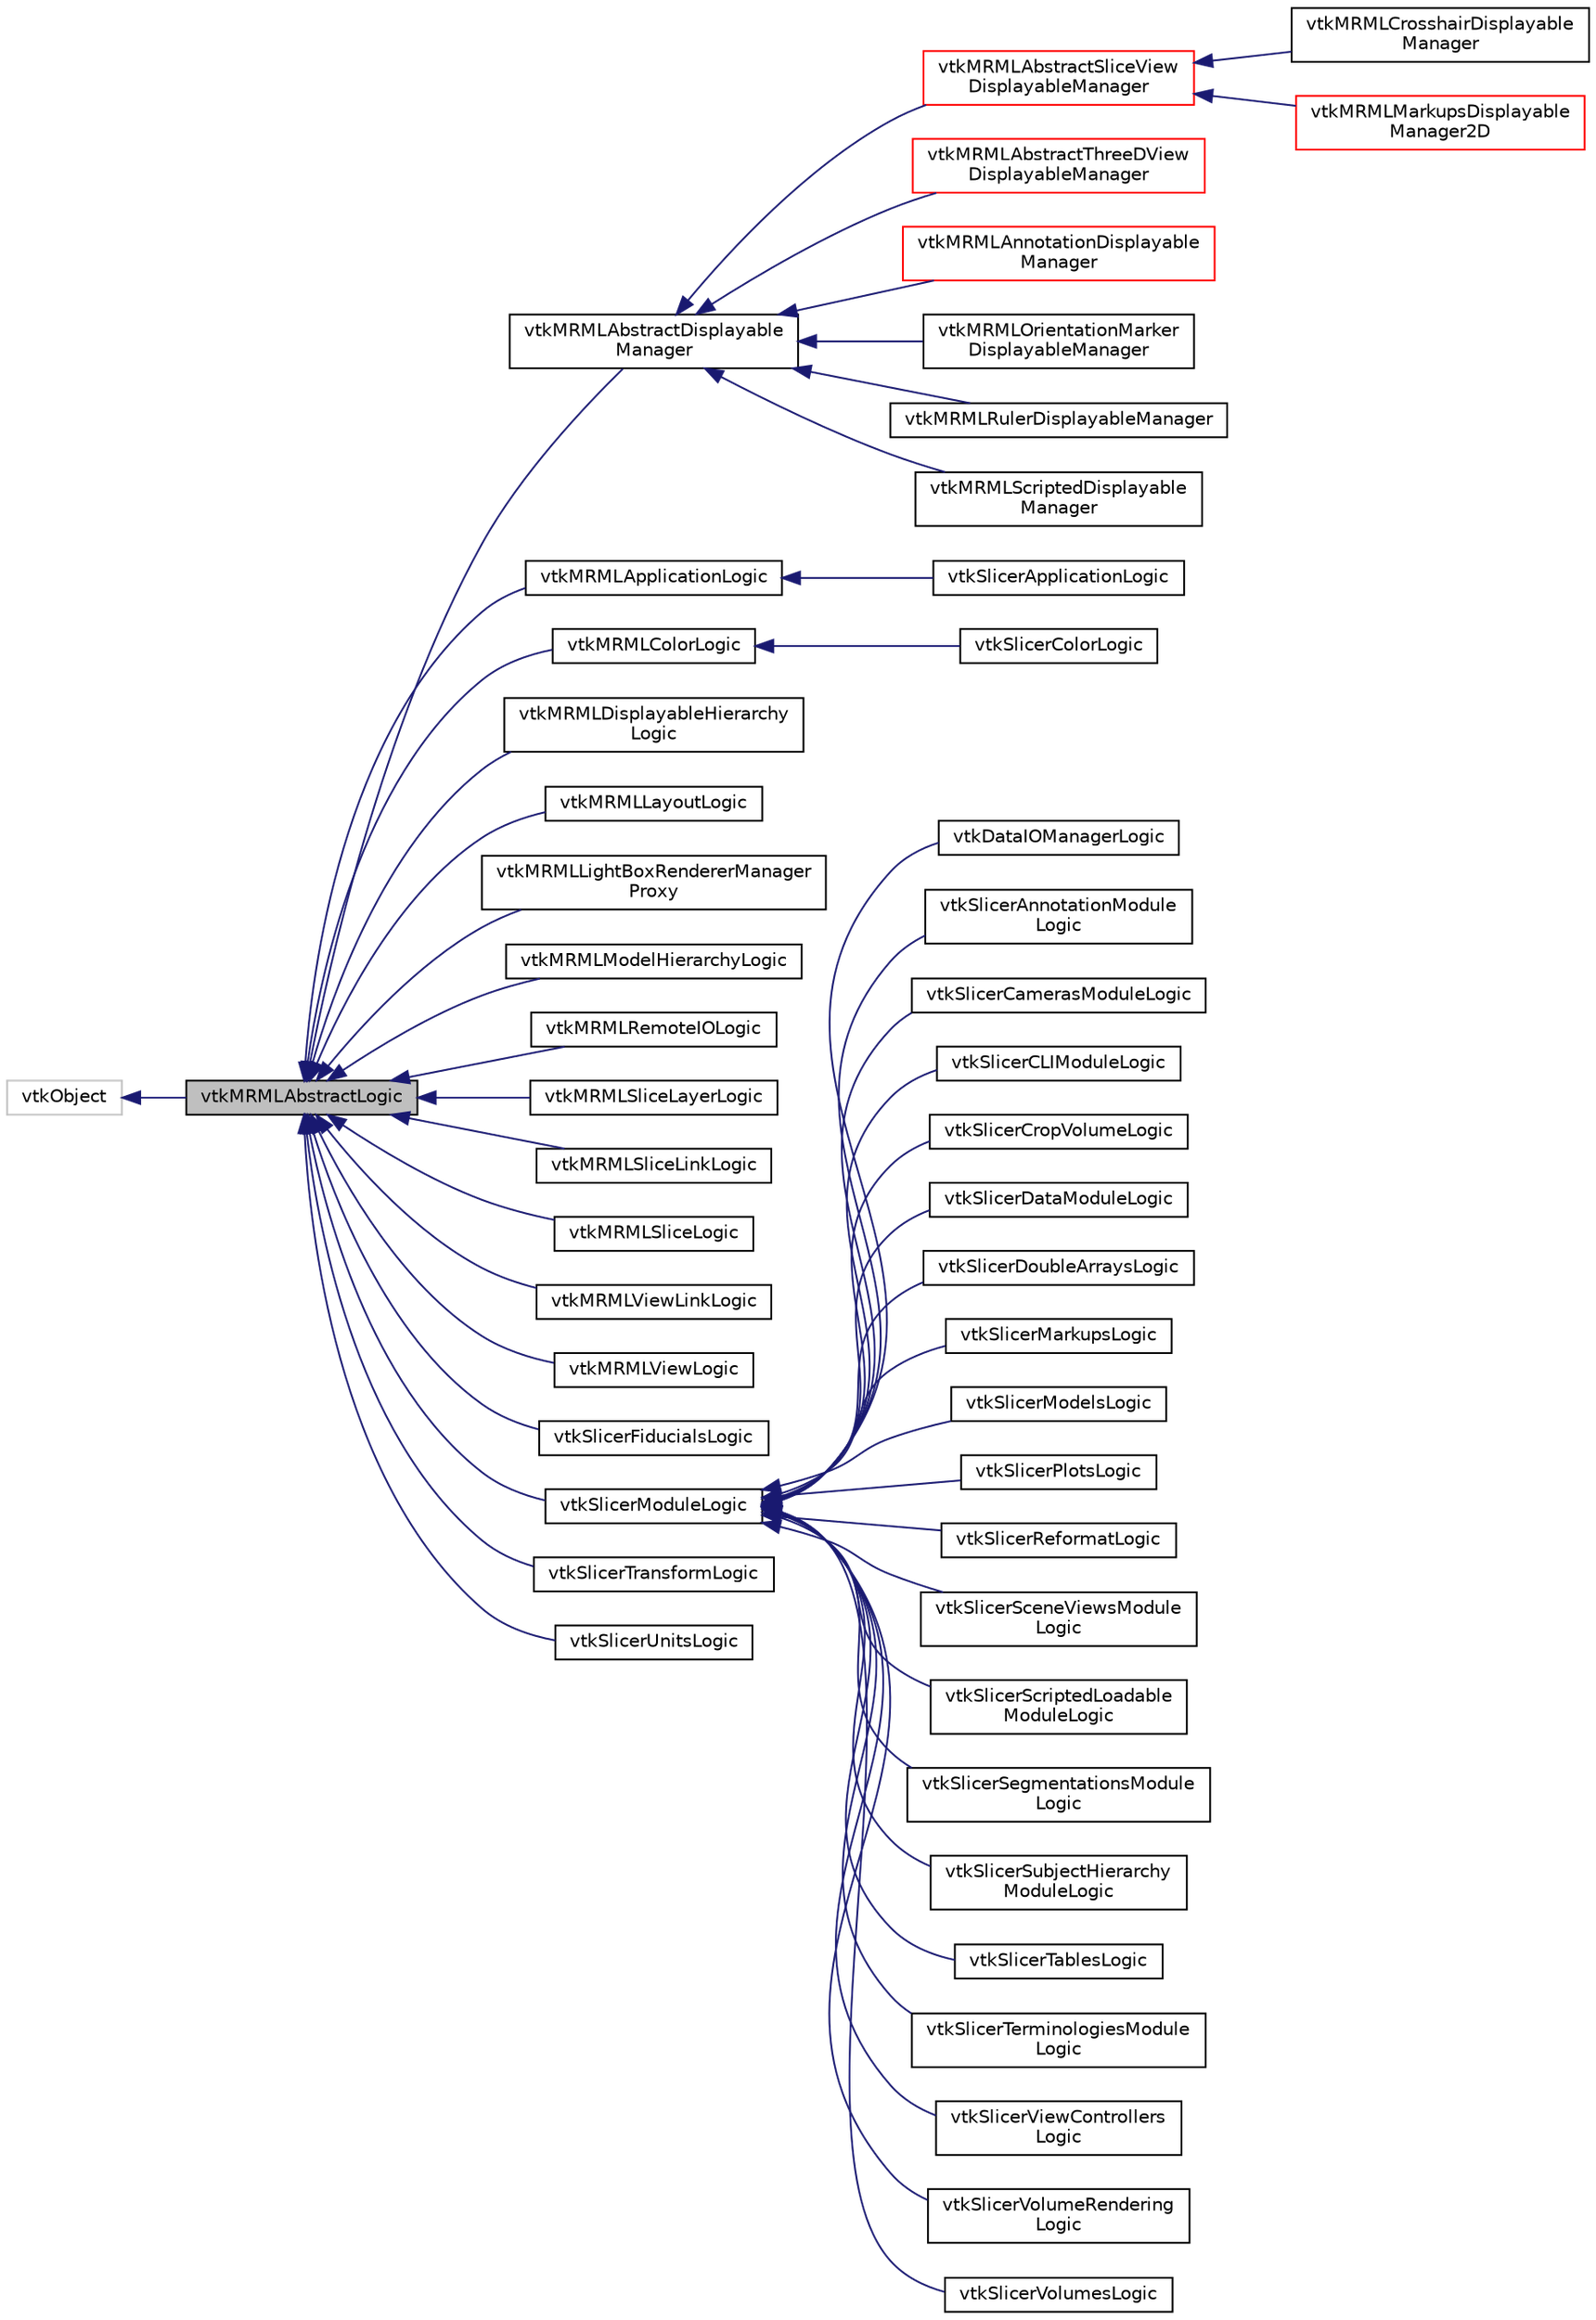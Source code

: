digraph "vtkMRMLAbstractLogic"
{
  bgcolor="transparent";
  edge [fontname="Helvetica",fontsize="10",labelfontname="Helvetica",labelfontsize="10"];
  node [fontname="Helvetica",fontsize="10",shape=record];
  rankdir="LR";
  Node0 [label="vtkMRMLAbstractLogic",height=0.2,width=0.4,color="black", fillcolor="grey75", style="filled", fontcolor="black"];
  Node1 -> Node0 [dir="back",color="midnightblue",fontsize="10",style="solid",fontname="Helvetica"];
  Node1 [label="vtkObject",height=0.2,width=0.4,color="grey75"];
  Node0 -> Node2 [dir="back",color="midnightblue",fontsize="10",style="solid",fontname="Helvetica"];
  Node2 [label="vtkMRMLAbstractDisplayable\lManager",height=0.2,width=0.4,color="black",URL="$classvtkMRMLAbstractDisplayableManager.html",tooltip="Superclass for displayable manager classes. "];
  Node2 -> Node3 [dir="back",color="midnightblue",fontsize="10",style="solid",fontname="Helvetica"];
  Node3 [label="vtkMRMLAbstractSliceView\lDisplayableManager",height=0.2,width=0.4,color="red",URL="$classvtkMRMLAbstractSliceViewDisplayableManager.html",tooltip="Superclass for displayable manager classes. "];
  Node3 -> Node4 [dir="back",color="midnightblue",fontsize="10",style="solid",fontname="Helvetica"];
  Node4 [label="vtkMRMLCrosshairDisplayable\lManager",height=0.2,width=0.4,color="black",URL="$classvtkMRMLCrosshairDisplayableManager.html",tooltip="Displayable manager for the crosshair on slice (2D) views. "];
  Node3 -> Node5 [dir="back",color="midnightblue",fontsize="10",style="solid",fontname="Helvetica"];
  Node5 [label="vtkMRMLMarkupsDisplayable\lManager2D",height=0.2,width=0.4,color="red",URL="$classvtkMRMLMarkupsDisplayableManager2D.html"];
  Node2 -> Node11 [dir="back",color="midnightblue",fontsize="10",style="solid",fontname="Helvetica"];
  Node11 [label="vtkMRMLAbstractThreeDView\lDisplayableManager",height=0.2,width=0.4,color="red",URL="$classvtkMRMLAbstractThreeDViewDisplayableManager.html",tooltip="Superclass for displayable manager classes. "];
  Node2 -> Node23 [dir="back",color="midnightblue",fontsize="10",style="solid",fontname="Helvetica"];
  Node23 [label="vtkMRMLAnnotationDisplayable\lManager",height=0.2,width=0.4,color="red",URL="$classvtkMRMLAnnotationDisplayableManager.html"];
  Node2 -> Node32 [dir="back",color="midnightblue",fontsize="10",style="solid",fontname="Helvetica"];
  Node32 [label="vtkMRMLOrientationMarker\lDisplayableManager",height=0.2,width=0.4,color="black",URL="$classvtkMRMLOrientationMarkerDisplayableManager.html",tooltip="Displayable manager that displays orienatation marker in a slice or 3D view. "];
  Node2 -> Node33 [dir="back",color="midnightblue",fontsize="10",style="solid",fontname="Helvetica"];
  Node33 [label="vtkMRMLRulerDisplayableManager",height=0.2,width=0.4,color="black",URL="$classvtkMRMLRulerDisplayableManager.html",tooltip="Displayable manager that displays orienatation marker in a slice or 3D view. "];
  Node2 -> Node34 [dir="back",color="midnightblue",fontsize="10",style="solid",fontname="Helvetica"];
  Node34 [label="vtkMRMLScriptedDisplayable\lManager",height=0.2,width=0.4,color="black",URL="$classvtkMRMLScriptedDisplayableManager.html"];
  Node0 -> Node35 [dir="back",color="midnightblue",fontsize="10",style="solid",fontname="Helvetica"];
  Node35 [label="vtkMRMLApplicationLogic",height=0.2,width=0.4,color="black",URL="$classvtkMRMLApplicationLogic.html"];
  Node35 -> Node36 [dir="back",color="midnightblue",fontsize="10",style="solid",fontname="Helvetica"];
  Node36 [label="vtkSlicerApplicationLogic",height=0.2,width=0.4,color="black",URL="$classvtkSlicerApplicationLogic.html"];
  Node0 -> Node37 [dir="back",color="midnightblue",fontsize="10",style="solid",fontname="Helvetica"];
  Node37 [label="vtkMRMLColorLogic",height=0.2,width=0.4,color="black",URL="$classvtkMRMLColorLogic.html",tooltip="MRML logic class for color manipulation. "];
  Node37 -> Node38 [dir="back",color="midnightblue",fontsize="10",style="solid",fontname="Helvetica"];
  Node38 [label="vtkSlicerColorLogic",height=0.2,width=0.4,color="black",URL="$classvtkSlicerColorLogic.html"];
  Node0 -> Node39 [dir="back",color="midnightblue",fontsize="10",style="solid",fontname="Helvetica"];
  Node39 [label="vtkMRMLDisplayableHierarchy\lLogic",height=0.2,width=0.4,color="black",URL="$classvtkMRMLDisplayableHierarchyLogic.html",tooltip="Slicer logic class for hierarchy manipulation. "];
  Node0 -> Node40 [dir="back",color="midnightblue",fontsize="10",style="solid",fontname="Helvetica"];
  Node40 [label="vtkMRMLLayoutLogic",height=0.2,width=0.4,color="black",URL="$classvtkMRMLLayoutLogic.html",tooltip="MRML logic class for layout manipulation. "];
  Node0 -> Node41 [dir="back",color="midnightblue",fontsize="10",style="solid",fontname="Helvetica"];
  Node41 [label="vtkMRMLLightBoxRendererManager\lProxy",height=0.2,width=0.4,color="black",URL="$classvtkMRMLLightBoxRendererManagerProxy.html",tooltip="Proxy class to provide mechanisms for a displayable manager to communicate with 3rd party renderer ma..."];
  Node0 -> Node42 [dir="back",color="midnightblue",fontsize="10",style="solid",fontname="Helvetica"];
  Node42 [label="vtkMRMLModelHierarchyLogic",height=0.2,width=0.4,color="black",URL="$classvtkMRMLModelHierarchyLogic.html",tooltip="Slicer logic class for volumes manipulation. "];
  Node0 -> Node43 [dir="back",color="midnightblue",fontsize="10",style="solid",fontname="Helvetica"];
  Node43 [label="vtkMRMLRemoteIOLogic",height=0.2,width=0.4,color="black",URL="$classvtkMRMLRemoteIOLogic.html"];
  Node0 -> Node44 [dir="back",color="midnightblue",fontsize="10",style="solid",fontname="Helvetica"];
  Node44 [label="vtkMRMLSliceLayerLogic",height=0.2,width=0.4,color="black",URL="$classvtkMRMLSliceLayerLogic.html"];
  Node0 -> Node45 [dir="back",color="midnightblue",fontsize="10",style="solid",fontname="Helvetica"];
  Node45 [label="vtkMRMLSliceLinkLogic",height=0.2,width=0.4,color="black",URL="$classvtkMRMLSliceLinkLogic.html"];
  Node0 -> Node46 [dir="back",color="midnightblue",fontsize="10",style="solid",fontname="Helvetica"];
  Node46 [label="vtkMRMLSliceLogic",height=0.2,width=0.4,color="black",URL="$classvtkMRMLSliceLogic.html",tooltip="Slicer logic class for slice manipulation. "];
  Node0 -> Node47 [dir="back",color="midnightblue",fontsize="10",style="solid",fontname="Helvetica"];
  Node47 [label="vtkMRMLViewLinkLogic",height=0.2,width=0.4,color="black",URL="$classvtkMRMLViewLinkLogic.html"];
  Node0 -> Node48 [dir="back",color="midnightblue",fontsize="10",style="solid",fontname="Helvetica"];
  Node48 [label="vtkMRMLViewLogic",height=0.2,width=0.4,color="black",URL="$classvtkMRMLViewLogic.html",tooltip="Slicer logic class for view manipulation. "];
  Node0 -> Node49 [dir="back",color="midnightblue",fontsize="10",style="solid",fontname="Helvetica"];
  Node49 [label="vtkSlicerFiducialsLogic",height=0.2,width=0.4,color="black",URL="$classvtkSlicerFiducialsLogic.html"];
  Node0 -> Node50 [dir="back",color="midnightblue",fontsize="10",style="solid",fontname="Helvetica"];
  Node50 [label="vtkSlicerModuleLogic",height=0.2,width=0.4,color="black",URL="$classvtkSlicerModuleLogic.html"];
  Node50 -> Node51 [dir="back",color="midnightblue",fontsize="10",style="solid",fontname="Helvetica"];
  Node51 [label="vtkDataIOManagerLogic",height=0.2,width=0.4,color="black",URL="$classvtkDataIOManagerLogic.html"];
  Node50 -> Node52 [dir="back",color="midnightblue",fontsize="10",style="solid",fontname="Helvetica"];
  Node52 [label="vtkSlicerAnnotationModule\lLogic",height=0.2,width=0.4,color="black",URL="$classvtkSlicerAnnotationModuleLogic.html"];
  Node50 -> Node53 [dir="back",color="midnightblue",fontsize="10",style="solid",fontname="Helvetica"];
  Node53 [label="vtkSlicerCamerasModuleLogic",height=0.2,width=0.4,color="black",URL="$classvtkSlicerCamerasModuleLogic.html"];
  Node50 -> Node54 [dir="back",color="midnightblue",fontsize="10",style="solid",fontname="Helvetica"];
  Node54 [label="vtkSlicerCLIModuleLogic",height=0.2,width=0.4,color="black",URL="$classvtkSlicerCLIModuleLogic.html",tooltip="Logic for running CLI. "];
  Node50 -> Node55 [dir="back",color="midnightblue",fontsize="10",style="solid",fontname="Helvetica"];
  Node55 [label="vtkSlicerCropVolumeLogic",height=0.2,width=0.4,color="black",URL="$classvtkSlicerCropVolumeLogic.html",tooltip="Crop a volume to the specified region of interest. "];
  Node50 -> Node56 [dir="back",color="midnightblue",fontsize="10",style="solid",fontname="Helvetica"];
  Node56 [label="vtkSlicerDataModuleLogic",height=0.2,width=0.4,color="black",URL="$classvtkSlicerDataModuleLogic.html"];
  Node50 -> Node57 [dir="back",color="midnightblue",fontsize="10",style="solid",fontname="Helvetica"];
  Node57 [label="vtkSlicerDoubleArraysLogic",height=0.2,width=0.4,color="black",URL="$classvtkSlicerDoubleArraysLogic.html",tooltip="Slicer logic class for double array manipulation This class manages the logic associated with reading..."];
  Node50 -> Node58 [dir="back",color="midnightblue",fontsize="10",style="solid",fontname="Helvetica"];
  Node58 [label="vtkSlicerMarkupsLogic",height=0.2,width=0.4,color="black",URL="$classvtkSlicerMarkupsLogic.html"];
  Node50 -> Node59 [dir="back",color="midnightblue",fontsize="10",style="solid",fontname="Helvetica"];
  Node59 [label="vtkSlicerModelsLogic",height=0.2,width=0.4,color="black",URL="$classvtkSlicerModelsLogic.html"];
  Node50 -> Node60 [dir="back",color="midnightblue",fontsize="10",style="solid",fontname="Helvetica"];
  Node60 [label="vtkSlicerPlotsLogic",height=0.2,width=0.4,color="black",URL="$classvtkSlicerPlotsLogic.html",tooltip="Slicer logic class for double array manipulation This class manages the logic associated with reading..."];
  Node50 -> Node61 [dir="back",color="midnightblue",fontsize="10",style="solid",fontname="Helvetica"];
  Node61 [label="vtkSlicerReformatLogic",height=0.2,width=0.4,color="black",URL="$classvtkSlicerReformatLogic.html"];
  Node50 -> Node62 [dir="back",color="midnightblue",fontsize="10",style="solid",fontname="Helvetica"];
  Node62 [label="vtkSlicerSceneViewsModule\lLogic",height=0.2,width=0.4,color="black",URL="$classvtkSlicerSceneViewsModuleLogic.html"];
  Node50 -> Node63 [dir="back",color="midnightblue",fontsize="10",style="solid",fontname="Helvetica"];
  Node63 [label="vtkSlicerScriptedLoadable\lModuleLogic",height=0.2,width=0.4,color="black",URL="$classvtkSlicerScriptedLoadableModuleLogic.html"];
  Node50 -> Node64 [dir="back",color="midnightblue",fontsize="10",style="solid",fontname="Helvetica"];
  Node64 [label="vtkSlicerSegmentationsModule\lLogic",height=0.2,width=0.4,color="black",URL="$classvtkSlicerSegmentationsModuleLogic.html"];
  Node50 -> Node65 [dir="back",color="midnightblue",fontsize="10",style="solid",fontname="Helvetica"];
  Node65 [label="vtkSlicerSubjectHierarchy\lModuleLogic",height=0.2,width=0.4,color="black",URL="$classvtkSlicerSubjectHierarchyModuleLogic.html"];
  Node50 -> Node66 [dir="back",color="midnightblue",fontsize="10",style="solid",fontname="Helvetica"];
  Node66 [label="vtkSlicerTablesLogic",height=0.2,width=0.4,color="black",URL="$classvtkSlicerTablesLogic.html",tooltip="Slicer logic class for double array manipulation This class manages the logic associated with reading..."];
  Node50 -> Node67 [dir="back",color="midnightblue",fontsize="10",style="solid",fontname="Helvetica"];
  Node67 [label="vtkSlicerTerminologiesModule\lLogic",height=0.2,width=0.4,color="black",URL="$classvtkSlicerTerminologiesModuleLogic.html"];
  Node50 -> Node68 [dir="back",color="midnightblue",fontsize="10",style="solid",fontname="Helvetica"];
  Node68 [label="vtkSlicerViewControllers\lLogic",height=0.2,width=0.4,color="black",URL="$classvtkSlicerViewControllersLogic.html"];
  Node50 -> Node69 [dir="back",color="midnightblue",fontsize="10",style="solid",fontname="Helvetica"];
  Node69 [label="vtkSlicerVolumeRendering\lLogic",height=0.2,width=0.4,color="black",URL="$classvtkSlicerVolumeRenderingLogic.html"];
  Node50 -> Node70 [dir="back",color="midnightblue",fontsize="10",style="solid",fontname="Helvetica"];
  Node70 [label="vtkSlicerVolumesLogic",height=0.2,width=0.4,color="black",URL="$classvtkSlicerVolumesLogic.html"];
  Node0 -> Node71 [dir="back",color="midnightblue",fontsize="10",style="solid",fontname="Helvetica"];
  Node71 [label="vtkSlicerTransformLogic",height=0.2,width=0.4,color="black",URL="$classvtkSlicerTransformLogic.html"];
  Node0 -> Node72 [dir="back",color="midnightblue",fontsize="10",style="solid",fontname="Helvetica"];
  Node72 [label="vtkSlicerUnitsLogic",height=0.2,width=0.4,color="black",URL="$classvtkSlicerUnitsLogic.html",tooltip="Slicer logic for unit manipulation. "];
}
